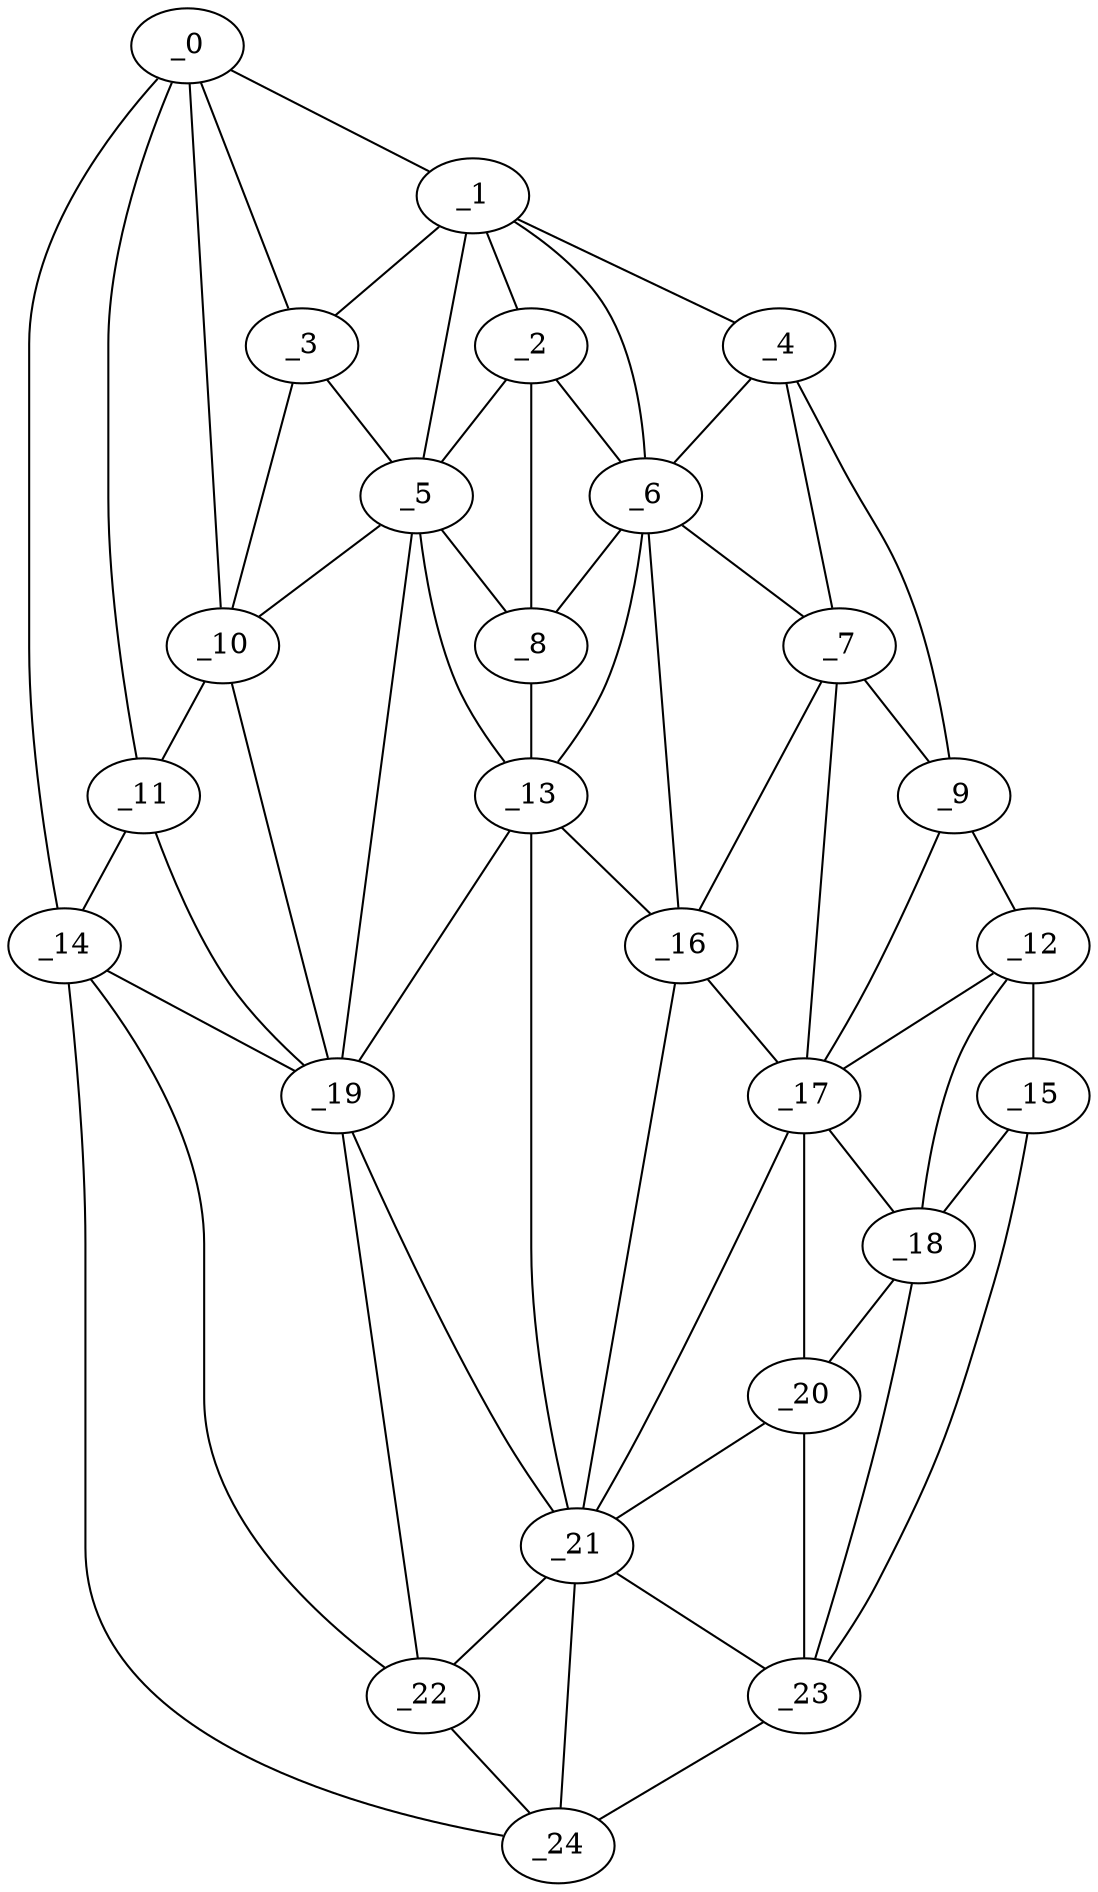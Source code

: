 graph "obj20__55.gxl" {
	_0	 [x=19,
		y=102];
	_1	 [x=21,
		y=38];
	_0 -- _1	 [valence=1];
	_3	 [x=27,
		y=90];
	_0 -- _3	 [valence=1];
	_10	 [x=53,
		y=110];
	_0 -- _10	 [valence=1];
	_11	 [x=55,
		y=118];
	_0 -- _11	 [valence=2];
	_14	 [x=59,
		y=124];
	_0 -- _14	 [valence=1];
	_2	 [x=26,
		y=42];
	_1 -- _2	 [valence=2];
	_1 -- _3	 [valence=2];
	_4	 [x=32,
		y=26];
	_1 -- _4	 [valence=1];
	_5	 [x=32,
		y=78];
	_1 -- _5	 [valence=2];
	_6	 [x=35,
		y=39];
	_1 -- _6	 [valence=1];
	_2 -- _5	 [valence=1];
	_2 -- _6	 [valence=1];
	_8	 [x=43,
		y=48];
	_2 -- _8	 [valence=2];
	_3 -- _5	 [valence=1];
	_3 -- _10	 [valence=2];
	_4 -- _6	 [valence=2];
	_7	 [x=38,
		y=22];
	_4 -- _7	 [valence=1];
	_9	 [x=45,
		y=14];
	_4 -- _9	 [valence=1];
	_5 -- _8	 [valence=2];
	_5 -- _10	 [valence=1];
	_13	 [x=59,
		y=45];
	_5 -- _13	 [valence=2];
	_19	 [x=81,
		y=92];
	_5 -- _19	 [valence=2];
	_6 -- _7	 [valence=2];
	_6 -- _8	 [valence=2];
	_6 -- _13	 [valence=1];
	_16	 [x=63,
		y=38];
	_6 -- _16	 [valence=2];
	_7 -- _9	 [valence=2];
	_7 -- _16	 [valence=2];
	_17	 [x=64,
		y=34];
	_7 -- _17	 [valence=2];
	_8 -- _13	 [valence=2];
	_12	 [x=57,
		y=4];
	_9 -- _12	 [valence=1];
	_9 -- _17	 [valence=1];
	_10 -- _11	 [valence=2];
	_10 -- _19	 [valence=1];
	_11 -- _14	 [valence=2];
	_11 -- _19	 [valence=2];
	_15	 [x=62,
		y=2];
	_12 -- _15	 [valence=1];
	_12 -- _17	 [valence=1];
	_18	 [x=77,
		y=17];
	_12 -- _18	 [valence=1];
	_13 -- _16	 [valence=1];
	_13 -- _19	 [valence=2];
	_21	 [x=85,
		y=32];
	_13 -- _21	 [valence=2];
	_14 -- _19	 [valence=2];
	_22	 [x=85,
		y=94];
	_14 -- _22	 [valence=2];
	_24	 [x=110,
		y=107];
	_14 -- _24	 [valence=1];
	_15 -- _18	 [valence=2];
	_23	 [x=90,
		y=9];
	_15 -- _23	 [valence=1];
	_16 -- _17	 [valence=2];
	_16 -- _21	 [valence=2];
	_17 -- _18	 [valence=2];
	_20	 [x=83,
		y=25];
	_17 -- _20	 [valence=1];
	_17 -- _21	 [valence=2];
	_18 -- _20	 [valence=2];
	_18 -- _23	 [valence=2];
	_19 -- _21	 [valence=2];
	_19 -- _22	 [valence=2];
	_20 -- _21	 [valence=2];
	_20 -- _23	 [valence=1];
	_21 -- _22	 [valence=2];
	_21 -- _23	 [valence=2];
	_21 -- _24	 [valence=2];
	_22 -- _24	 [valence=2];
	_23 -- _24	 [valence=1];
}
